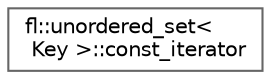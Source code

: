 digraph "Graphical Class Hierarchy"
{
 // INTERACTIVE_SVG=YES
 // LATEX_PDF_SIZE
  bgcolor="transparent";
  edge [fontname=Helvetica,fontsize=10,labelfontname=Helvetica,labelfontsize=10];
  node [fontname=Helvetica,fontsize=10,shape=box,height=0.2,width=0.4];
  rankdir="LR";
  Node0 [id="Node000000",label="fl::unordered_set\<\l Key \>::const_iterator",height=0.2,width=0.4,color="grey40", fillcolor="white", style="filled",URL="$d5/d56/classfl_1_1unordered__set_1_1const__iterator.html",tooltip=" "];
}
